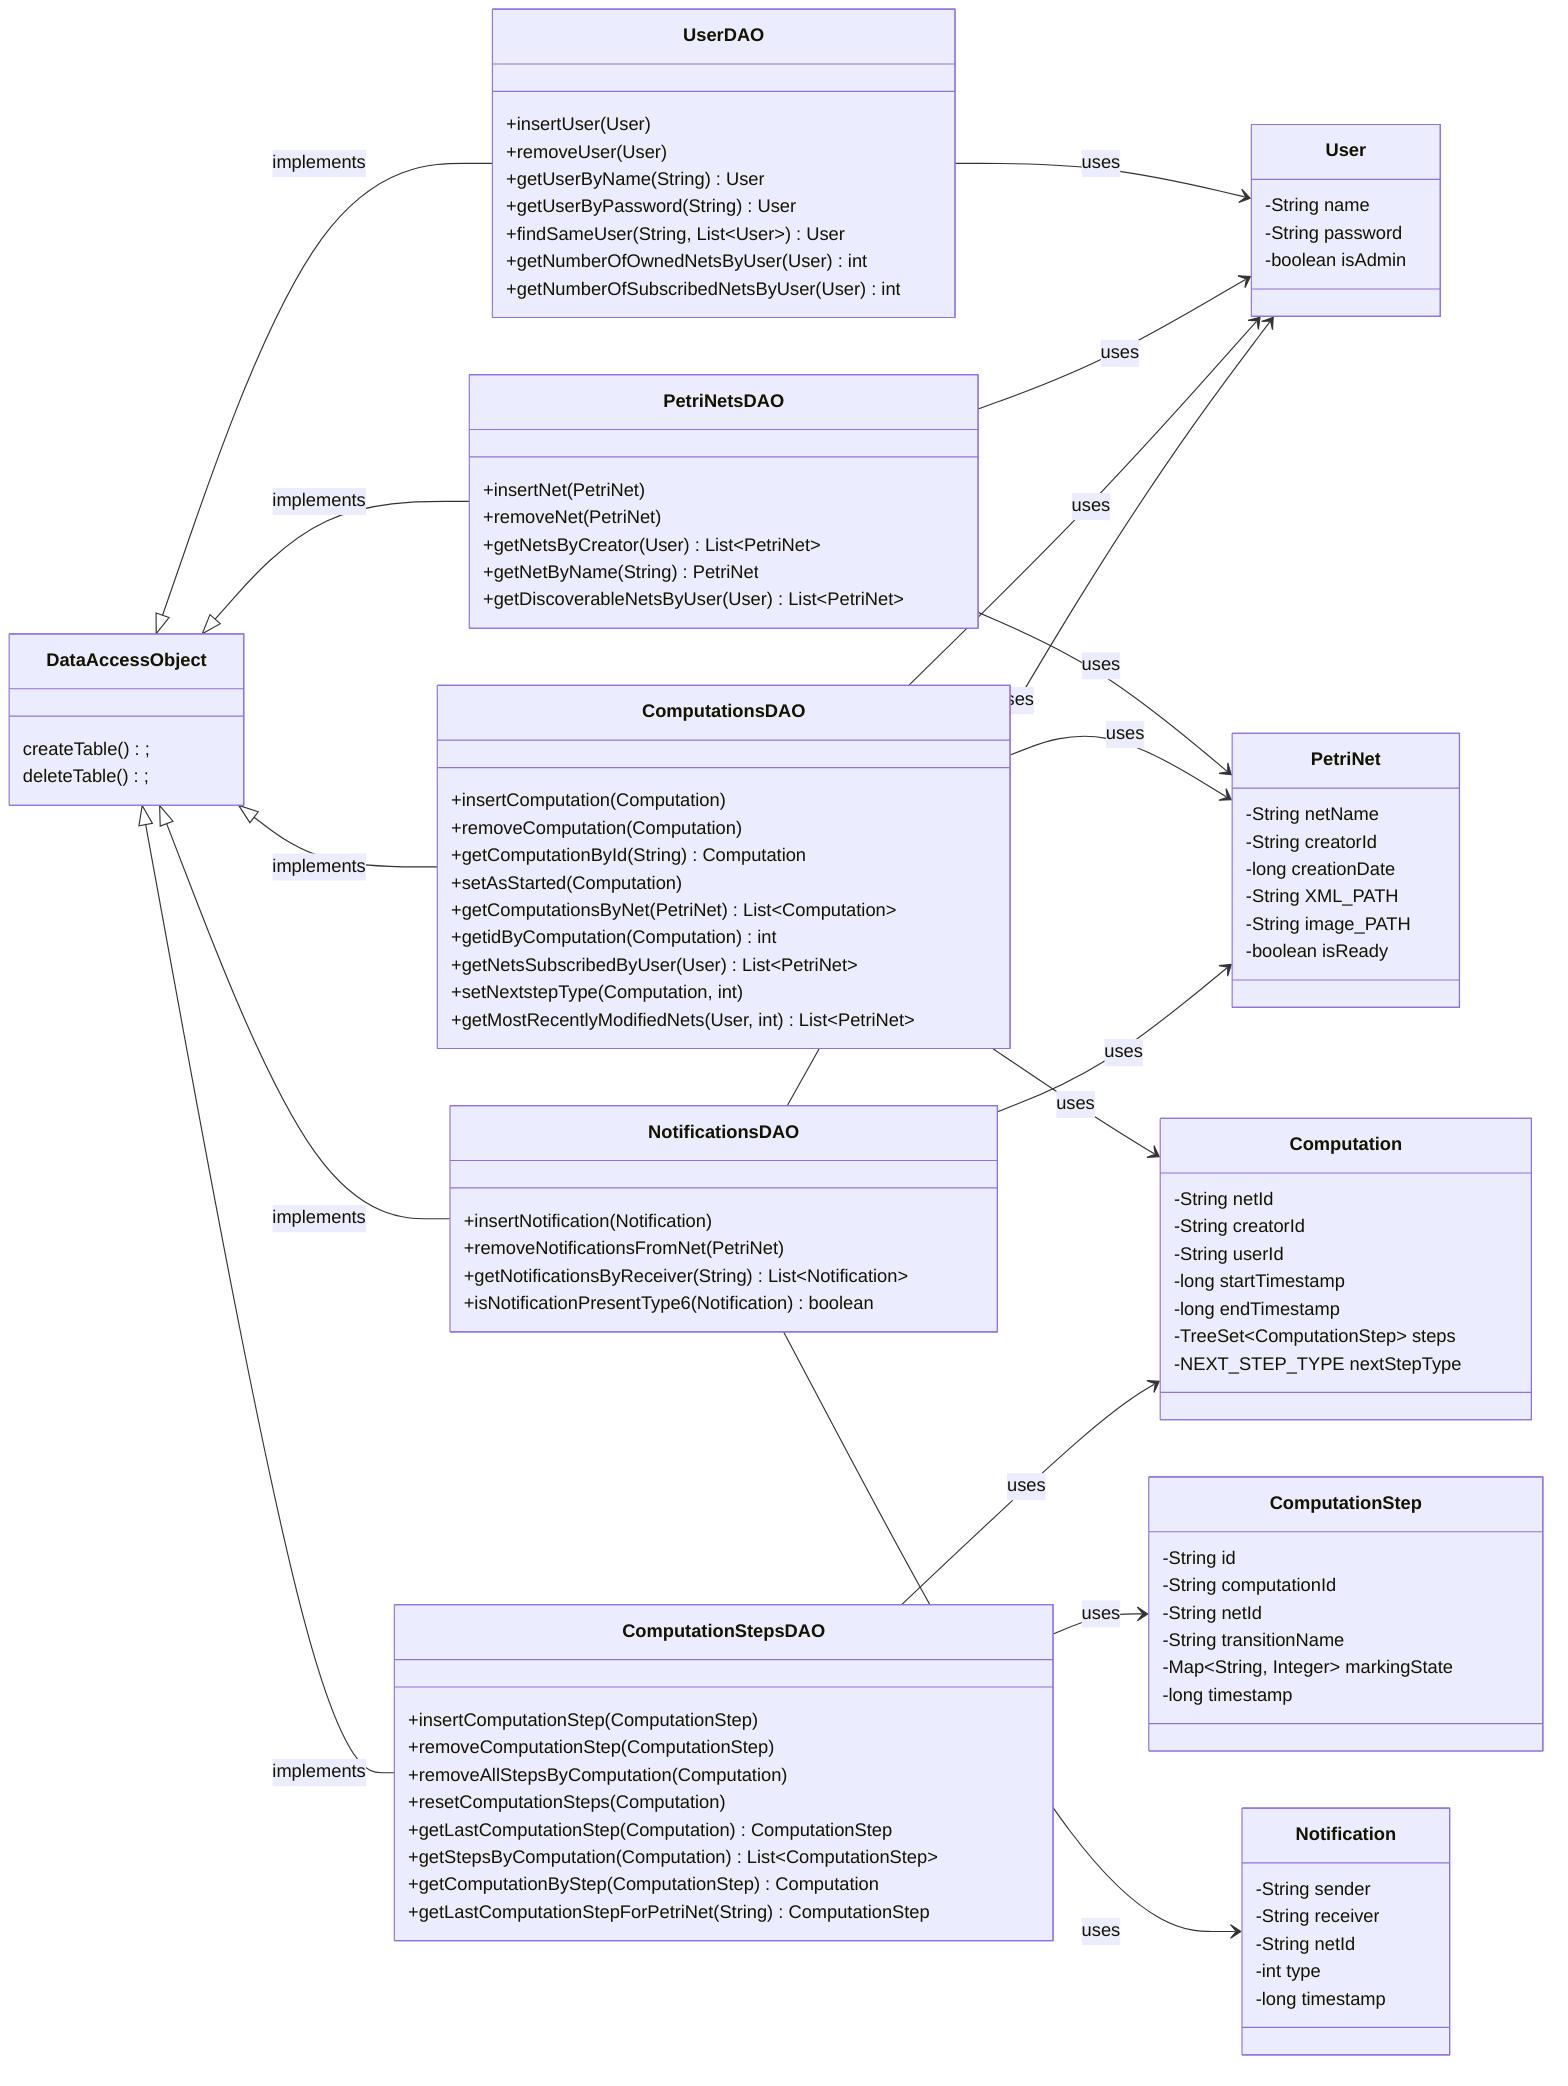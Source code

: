 classDiagram
direction LR

%% === DAO Classes ===

    class DataAccessObject{
        createTable();
        deleteTable();
    }

    class UserDAO {
        +insertUser(User)
        +removeUser(User)
        +getUserByName(String) User
        +getUserByPassword(String) User
        +findSameUser(String, List~User~) User
        +getNumberOfOwnedNetsByUser(User) int
        +getNumberOfSubscribedNetsByUser(User) int
    }

    class PetriNetsDAO {
        +insertNet(PetriNet)
        +removeNet(PetriNet)
        +getNetsByCreator(User) List~PetriNet~
        +getNetByName(String) PetriNet
        +getDiscoverableNetsByUser(User) List~PetriNet~
    }

    class ComputationsDAO {
        +insertComputation(Computation)
        +removeComputation(Computation)
        +getComputationById(String) Computation
        +setAsStarted(Computation)
        +getComputationsByNet(PetriNet) List~Computation~
        +getidByComputation(Computation) int
        +getNetsSubscribedByUser(User) List~PetriNet~
        +setNextstepType(Computation, int)
        +getMostRecentlyModifiedNets(User, int) List~PetriNet~

    }

    class ComputationStepsDAO {
        +insertComputationStep(ComputationStep)
        +removeComputationStep(ComputationStep)
        +removeAllStepsByComputation(Computation)
        +resetComputationSteps(Computation)
        +getLastComputationStep(Computation) ComputationStep
        +getStepsByComputation(Computation) List~ComputationStep~
        +getComputationByStep(ComputationStep) Computation
        +getLastComputationStepForPetriNet(String) ComputationStep
    }

    class NotificationsDAO {
        +insertNotification(Notification)
        +removeNotificationsFromNet(PetriNet)
        +getNotificationsByReceiver(String) List~Notification~
        +isNotificationPresentType6(Notification) boolean
    }

%% === Model Classes ===

    class User {
        -String name
        -String password
        -boolean isAdmin
    }

    class PetriNet {
        -String netName
        -String creatorId
        -long creationDate
        -String XML_PATH
        -String image_PATH
        -boolean isReady
    }

    class Computation {
        -String netId
        -String creatorId
        -String userId
        -long startTimestamp
        -long endTimestamp
        -TreeSet~ComputationStep~ steps
        -NEXT_STEP_TYPE nextStepType
    }

    class ComputationStep {
        -String id
        -String computationId
        -String netId
        -String transitionName
        -Map~String, Integer~ markingState
        -long timestamp
    }

    class Notification {
        -String sender
        -String receiver
        -String netId
        -int type
        -long timestamp
    }

%% === Relations ===

    DataAccessObject <|-- UserDAO : implements
    DataAccessObject <|-- PetriNetsDAO : implements
    DataAccessObject <|-- ComputationsDAO : implements
    DataAccessObject <|-- ComputationStepsDAO : implements
    DataAccessObject <|-- NotificationsDAO : implements
    UserDAO --> User : uses
    PetriNetsDAO --> PetriNet : uses
    PetriNetsDAO --> User : uses
    ComputationsDAO --> Computation : uses
    ComputationsDAO --> User : uses
    ComputationsDAO --> PetriNet : uses
    ComputationStepsDAO --> ComputationStep : uses
    ComputationStepsDAO --> Computation : uses
    NotificationsDAO --> Notification : uses
    NotificationsDAO --> PetriNet : uses
    NotificationsDAO --> User : uses